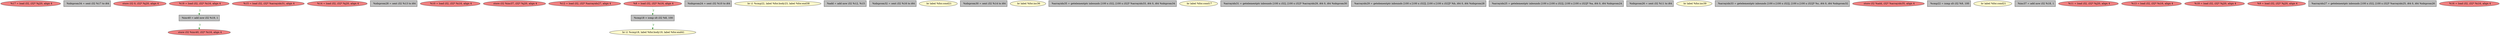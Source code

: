 
digraph G {


node1498 [fillcolor=lightcoral,label="  %17 = load i32, i32* %j20, align 4",shape=ellipse,style=filled ]
node1499 [fillcolor=grey,label="  %idxprom34 = sext i32 %17 to i64",shape=rectangle,style=filled ]
node1497 [fillcolor=lightcoral,label="  store i32 0, i32* %j20, align 4",shape=ellipse,style=filled ]
node1475 [fillcolor=grey,label="  %inc40 = add nsw i32 %19, 1",shape=rectangle,style=filled ]
node1476 [fillcolor=lightcoral,label="  %15 = load i32, i32* %arrayidx31, align 4",shape=ellipse,style=filled ]
node1481 [fillcolor=lightcoral,label="  %14 = load i32, i32* %j20, align 4",shape=ellipse,style=filled ]
node1489 [fillcolor=grey,label="  %idxprom28 = sext i32 %13 to i64",shape=rectangle,style=filled ]
node1469 [fillcolor=lightcoral,label="  %10 = load i32, i32* %i16, align 4",shape=ellipse,style=filled ]
node1461 [fillcolor=lightcoral,label="  store i32 %inc37, i32* %j20, align 4",shape=ellipse,style=filled ]
node1470 [fillcolor=lightcoral,label="  %12 = load i32, i32* %arrayidx27, align 4",shape=ellipse,style=filled ]
node1472 [fillcolor=grey,label="  %cmp18 = icmp slt i32 %8, 100",shape=rectangle,style=filled ]
node1467 [fillcolor=grey,label="  %idxprom24 = sext i32 %10 to i64",shape=rectangle,style=filled ]
node1471 [fillcolor=lemonchiffon,label="  br i1 %cmp22, label %for.body23, label %for.end38",shape=ellipse,style=filled ]
node1496 [fillcolor=grey,label="  %add = add nsw i32 %12, %15",shape=rectangle,style=filled ]
node1491 [fillcolor=grey,label="  %idxprom32 = sext i32 %16 to i64",shape=rectangle,style=filled ]
node1460 [fillcolor=lemonchiffon,label="  br label %for.cond21",shape=ellipse,style=filled ]
node1493 [fillcolor=grey,label="  %idxprom30 = sext i32 %14 to i64",shape=rectangle,style=filled ]
node1466 [fillcolor=lemonchiffon,label="  br label %for.inc36",shape=ellipse,style=filled ]
node1463 [fillcolor=grey,label="  %arrayidx35 = getelementptr inbounds [100 x i32], [100 x i32]* %arrayidx33, i64 0, i64 %idxprom34",shape=rectangle,style=filled ]
node1464 [fillcolor=lemonchiffon,label="  br label %for.cond17",shape=ellipse,style=filled ]
node1477 [fillcolor=lightcoral,label="  %8 = load i32, i32* %i16, align 4",shape=ellipse,style=filled ]
node1480 [fillcolor=lightcoral,label="  store i32 %inc40, i32* %i16, align 4",shape=ellipse,style=filled ]
node1487 [fillcolor=grey,label="  %arrayidx31 = getelementptr inbounds [100 x i32], [100 x i32]* %arrayidx29, i64 0, i64 %idxprom30",shape=rectangle,style=filled ]
node1492 [fillcolor=grey,label="  %arrayidx29 = getelementptr inbounds [100 x [100 x i32]], [100 x [100 x i32]]* %b, i64 0, i64 %idxprom28",shape=rectangle,style=filled ]
node1478 [fillcolor=grey,label="  %arrayidx25 = getelementptr inbounds [100 x [100 x i32]], [100 x [100 x i32]]* %a, i64 0, i64 %idxprom24",shape=rectangle,style=filled ]
node1495 [fillcolor=lightcoral,label="  %19 = load i32, i32* %i16, align 4",shape=ellipse,style=filled ]
node1479 [fillcolor=grey,label="  %idxprom26 = sext i32 %11 to i64",shape=rectangle,style=filled ]
node1488 [fillcolor=lemonchiffon,label="  br label %for.inc39",shape=ellipse,style=filled ]
node1482 [fillcolor=grey,label="  %arrayidx33 = getelementptr inbounds [100 x [100 x i32]], [100 x [100 x i32]]* %c, i64 0, i64 %idxprom32",shape=rectangle,style=filled ]
node1483 [fillcolor=lightcoral,label="  store i32 %add, i32* %arrayidx35, align 4",shape=ellipse,style=filled ]
node1468 [fillcolor=grey,label="  %cmp22 = icmp slt i32 %9, 100",shape=rectangle,style=filled ]
node1484 [fillcolor=lemonchiffon,label="  br label %for.cond21",shape=ellipse,style=filled ]
node1462 [fillcolor=grey,label="  %inc37 = add nsw i32 %18, 1",shape=rectangle,style=filled ]
node1486 [fillcolor=lemonchiffon,label="  br i1 %cmp18, label %for.body19, label %for.end41",shape=ellipse,style=filled ]
node1465 [fillcolor=lightcoral,label="  %11 = load i32, i32* %j20, align 4",shape=ellipse,style=filled ]
node1485 [fillcolor=lightcoral,label="  %13 = load i32, i32* %i16, align 4",shape=ellipse,style=filled ]
node1490 [fillcolor=lightcoral,label="  %18 = load i32, i32* %j20, align 4",shape=ellipse,style=filled ]
node1474 [fillcolor=lightcoral,label="  %9 = load i32, i32* %j20, align 4",shape=ellipse,style=filled ]
node1473 [fillcolor=grey,label="  %arrayidx27 = getelementptr inbounds [100 x i32], [100 x i32]* %arrayidx25, i64 0, i64 %idxprom26",shape=rectangle,style=filled ]
node1494 [fillcolor=lightcoral,label="  %16 = load i32, i32* %i16, align 4",shape=ellipse,style=filled ]

node1475->node1480 [style=dotted,color=forestgreen,label="T",fontcolor=forestgreen ]
node1472->node1486 [style=dotted,color=forestgreen,label="T",fontcolor=forestgreen ]
node1477->node1472 [style=dotted,color=forestgreen,label="T",fontcolor=forestgreen ]
node1495->node1475 [style=dotted,color=forestgreen,label="T",fontcolor=forestgreen ]


}
